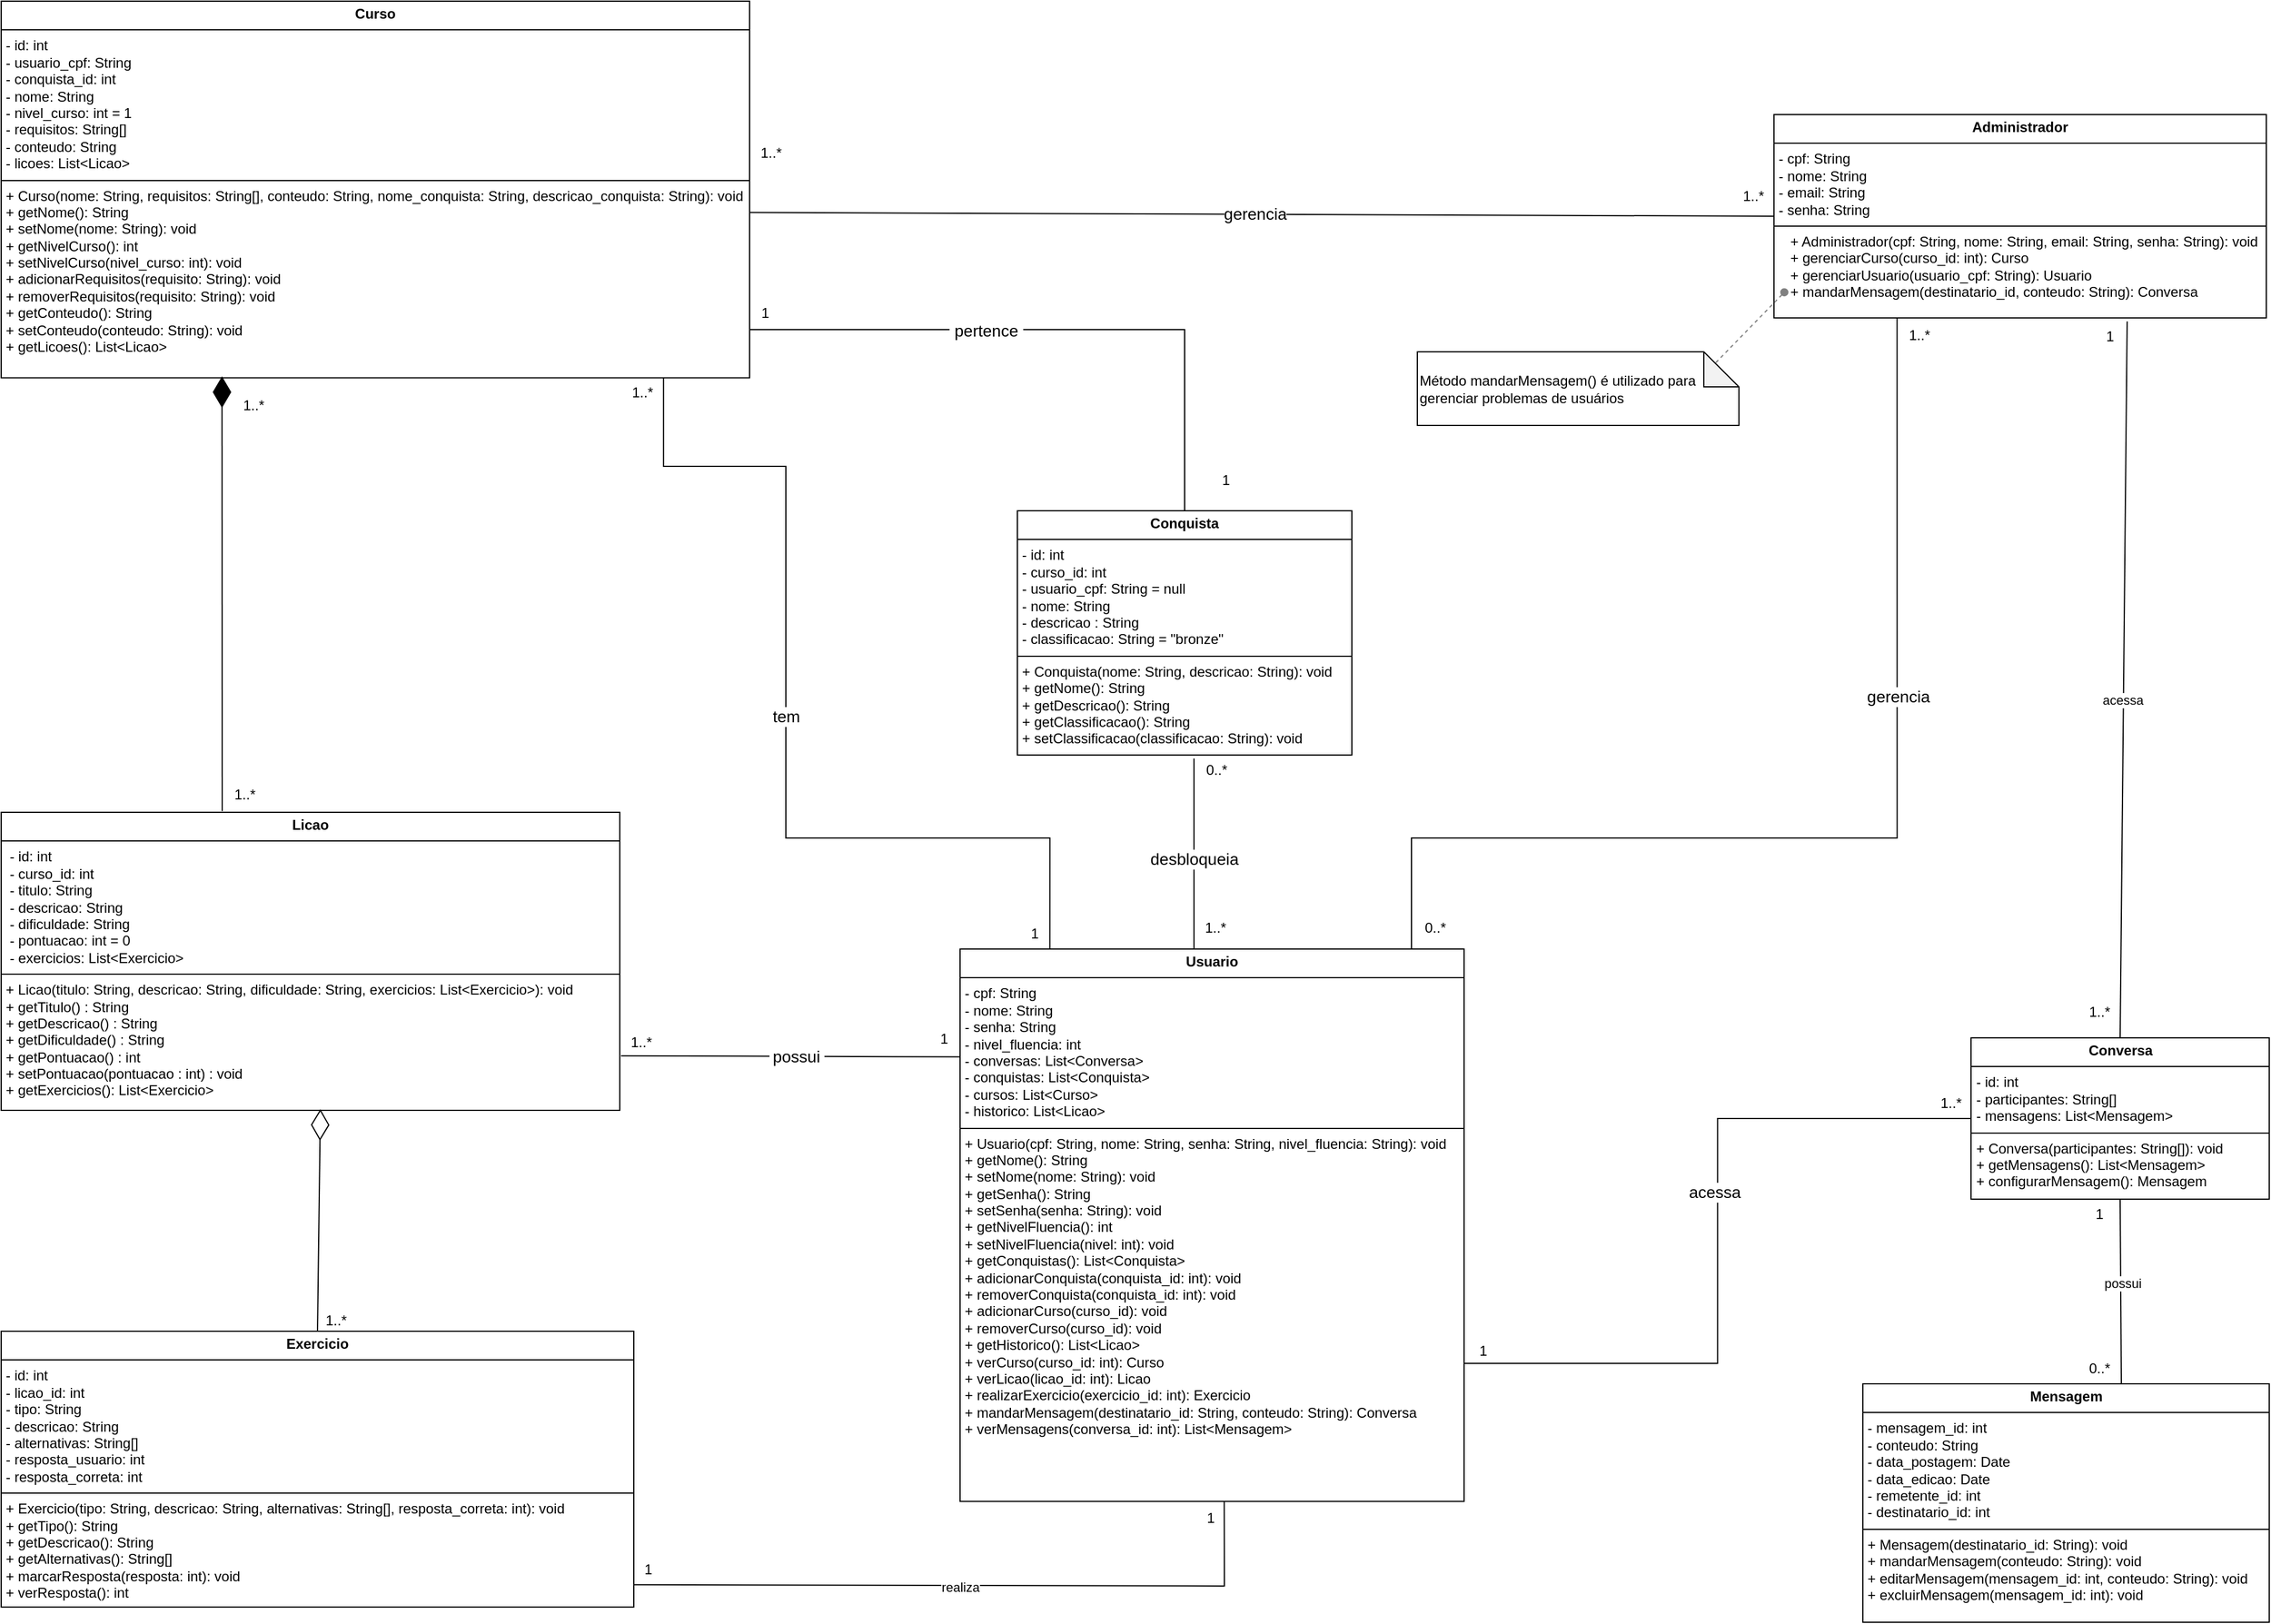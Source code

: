 <mxfile version="24.4.13" type="google">
  <diagram id="C5RBs43oDa-KdzZeNtuy" name="Page-1">
    <mxGraphModel grid="0" page="1" gridSize="10" guides="1" tooltips="1" connect="1" arrows="1" fold="1" pageScale="1" pageWidth="3000" pageHeight="3000" math="0" shadow="0">
      <root>
        <mxCell id="WIyWlLk6GJQsqaUBKTNV-0" />
        <mxCell id="WIyWlLk6GJQsqaUBKTNV-1" parent="WIyWlLk6GJQsqaUBKTNV-0" />
        <mxCell id="g0dUaNiGtpUNUDLyV6Ch-3" value="&lt;p style=&quot;margin:0px;margin-top:4px;text-align:center;&quot;&gt;&lt;b&gt;Exercicio&lt;/b&gt;&lt;/p&gt;&lt;hr size=&quot;1&quot; style=&quot;border-style:solid;&quot;&gt;&lt;p style=&quot;margin:0px;margin-left:4px;&quot;&gt;&lt;span style=&quot;font-family: Arial; background-color: initial;&quot;&gt;- id: int&lt;/span&gt;&lt;/p&gt;&lt;p style=&quot;margin:0px;margin-left:4px;&quot;&gt;&lt;span style=&quot;font-family: Arial; background-color: initial;&quot;&gt;- licao_id: int&lt;/span&gt;&lt;/p&gt;&lt;p style=&quot;margin:0px;margin-left:4px;&quot;&gt;&lt;span style=&quot;font-family: Arial; background-color: initial;&quot;&gt;- tipo: String&lt;/span&gt;&lt;/p&gt;&lt;p style=&quot;margin:0px;margin-left:4px;&quot;&gt;&lt;span style=&quot;font-family: Arial; background-color: initial;&quot;&gt;- descricao: String&lt;/span&gt;&lt;/p&gt;&lt;p style=&quot;margin:0px;margin-left:4px;&quot;&gt;&lt;span style=&quot;font-family: Arial;&quot;&gt;&lt;font style=&quot;font-size: 12px;&quot;&gt;- alternativas: String[]&lt;/font&gt;&lt;/span&gt;&lt;/p&gt;&lt;p style=&quot;margin:0px;margin-left:4px;&quot;&gt;&lt;span style=&quot;font-family: Arial;&quot;&gt;&lt;font style=&quot;font-size: 12px;&quot;&gt;- resposta_usuario: int&lt;/font&gt;&lt;/span&gt;&lt;/p&gt;&lt;p style=&quot;margin:0px;margin-left:4px;&quot;&gt;&lt;span style=&quot;font-family: Arial;&quot;&gt;&lt;font style=&quot;font-size: 12px;&quot;&gt;- resposta_correta: int&lt;/font&gt;&lt;/span&gt;&lt;/p&gt;&lt;hr size=&quot;1&quot; style=&quot;border-style:solid;&quot;&gt;&lt;p style=&quot;margin:0px;margin-left:4px;&quot;&gt;+ Exercicio(tipo: String, descricao: String, alternativas: String[], resposta_correta: int): void&lt;/p&gt;&lt;p style=&quot;margin:0px;margin-left:4px;&quot;&gt;+ getTipo(): String&lt;/p&gt;&lt;p style=&quot;margin:0px;margin-left:4px;&quot;&gt;+ getDescricao(): String&lt;/p&gt;&lt;p style=&quot;margin:0px;margin-left:4px;&quot;&gt;+ getAlternativas(): String[]&lt;/p&gt;&lt;p style=&quot;margin:0px;margin-left:4px;&quot;&gt;+ marcarResposta(resposta: int): void&lt;/p&gt;&lt;p style=&quot;margin:0px;margin-left:4px;&quot;&gt;+ verResposta(): int&lt;/p&gt;" style="verticalAlign=top;align=left;overflow=fill;html=1;whiteSpace=wrap;" vertex="1" parent="WIyWlLk6GJQsqaUBKTNV-1">
          <mxGeometry x="594" y="1591" width="541" height="236" as="geometry" />
        </mxCell>
        <mxCell id="g0dUaNiGtpUNUDLyV6Ch-10" value="&lt;p style=&quot;margin:0px;margin-top:4px;text-align:center;&quot;&gt;&lt;b&gt;Licao&lt;/b&gt;&lt;/p&gt;&lt;hr size=&quot;1&quot; style=&quot;border-style:solid;&quot;&gt;&lt;p style=&quot;margin:0px;margin-left:4px;&quot;&gt;&lt;span style=&quot;background-color: initial;&quot;&gt;&amp;nbsp;- id: int&lt;/span&gt;&lt;/p&gt;&lt;p style=&quot;margin:0px;margin-left:4px;&quot;&gt;&lt;span style=&quot;background-color: initial;&quot;&gt;&amp;nbsp;- curso_id: int&lt;/span&gt;&lt;/p&gt;&lt;p style=&quot;margin:0px;margin-left:4px;&quot;&gt;&lt;span style=&quot;background-color: initial;&quot;&gt;&amp;nbsp;- titulo: String&lt;/span&gt;&lt;br&gt;&lt;/p&gt;&lt;p style=&quot;margin:0px;margin-left:4px;&quot;&gt;&amp;nbsp;- descricao: String&lt;/p&gt;&lt;p style=&quot;margin:0px;margin-left:4px;&quot;&gt;&amp;nbsp;- dificuldade: String&lt;/p&gt;&lt;p style=&quot;margin:0px;margin-left:4px;&quot;&gt;&lt;span style=&quot;background-color: initial;&quot;&gt;&amp;nbsp;-&amp;nbsp;&lt;/span&gt;&lt;span style=&quot;background-color: initial;&quot;&gt;pontuacao: int&lt;/span&gt;&lt;span style=&quot;background-color: initial;&quot;&gt;&amp;nbsp;= 0&lt;/span&gt;&lt;/p&gt;&lt;p style=&quot;margin:0px;margin-left:4px;&quot;&gt;&lt;span style=&quot;background-color: initial;&quot;&gt;&amp;nbsp;- exercicios: List&amp;lt;Exercicio&amp;gt;&lt;/span&gt;&lt;/p&gt;&lt;hr size=&quot;1&quot; style=&quot;border-style:solid;&quot;&gt;&lt;p style=&quot;margin:0px;margin-left:4px;&quot;&gt;+ Licao(titulo: String, descricao: String, dificuldade: String, exercicios: List&amp;lt;Exercicio&amp;gt;): void&lt;/p&gt;&lt;p style=&quot;margin:0px;margin-left:4px;&quot;&gt;&lt;span style=&quot;background-color: initial;&quot;&gt;+ getTitulo() : String&lt;/span&gt;&lt;/p&gt;&lt;p style=&quot;margin:0px;margin-left:4px;&quot;&gt;+ getDescricao() : String&lt;/p&gt;&lt;p style=&quot;margin:0px;margin-left:4px;&quot;&gt;+ getDificuldade() : String&lt;/p&gt;&lt;p style=&quot;margin:0px;margin-left:4px;&quot;&gt;+ getPontuacao() : int&lt;/p&gt;&lt;p style=&quot;margin:0px;margin-left:4px;&quot;&gt;+ setPontuacao(pontuacao : int) : void&amp;nbsp;&lt;/p&gt;&lt;p style=&quot;margin:0px;margin-left:4px;&quot;&gt;+ getExercicios(): List&amp;lt;Exercicio&amp;gt;&lt;/p&gt;" style="verticalAlign=top;align=left;overflow=fill;html=1;whiteSpace=wrap;" vertex="1" parent="WIyWlLk6GJQsqaUBKTNV-1">
          <mxGeometry x="594" y="1147" width="529" height="255" as="geometry" />
        </mxCell>
        <mxCell id="1rHye4AVxo-PGMUvoJVq-13" value="&lt;font style=&quot;font-size: 14px;&quot;&gt;gerencia&lt;/font&gt;" style="endArrow=none;html=1;rounded=0;exitX=0;exitY=0.5;exitDx=0;exitDy=0;entryX=0.997;entryY=0.561;entryDx=0;entryDy=0;entryPerimeter=0;" edge="1" parent="WIyWlLk6GJQsqaUBKTNV-1" source="7JnjimEteklTVl5KDzVy-1" target="uLHPd-WeLsKuOtU__SRb-15">
          <mxGeometry x="0.011" width="50" height="50" relative="1" as="geometry">
            <mxPoint x="875" y="944.5" as="sourcePoint" />
            <mxPoint x="978" y="1080" as="targetPoint" />
            <mxPoint as="offset" />
          </mxGeometry>
        </mxCell>
        <mxCell id="1rHye4AVxo-PGMUvoJVq-21" value="1..*" style="text;html=1;align=center;verticalAlign=middle;resizable=0;points=[];autosize=1;strokeColor=none;fillColor=none;" vertex="1" parent="WIyWlLk6GJQsqaUBKTNV-1">
          <mxGeometry x="862" y="1569" width="36" height="26" as="geometry" />
        </mxCell>
        <mxCell id="1rHye4AVxo-PGMUvoJVq-23" value="1..*" style="text;html=1;align=center;verticalAlign=middle;resizable=0;points=[];autosize=1;strokeColor=none;fillColor=none;" vertex="1" parent="WIyWlLk6GJQsqaUBKTNV-1">
          <mxGeometry x="784" y="1119" width="36" height="26" as="geometry" />
        </mxCell>
        <mxCell id="1rHye4AVxo-PGMUvoJVq-29" value="" style="endArrow=diamondThin;endFill=0;endSize=24;html=1;rounded=0;entryX=0.516;entryY=0.996;entryDx=0;entryDy=0;entryPerimeter=0;exitX=0.5;exitY=0;exitDx=0;exitDy=0;" edge="1" parent="WIyWlLk6GJQsqaUBKTNV-1" source="g0dUaNiGtpUNUDLyV6Ch-3" target="g0dUaNiGtpUNUDLyV6Ch-10">
          <mxGeometry width="160" relative="1" as="geometry">
            <mxPoint x="864.512" y="1594.0" as="sourcePoint" />
            <mxPoint x="861.001" y="1402" as="targetPoint" />
          </mxGeometry>
        </mxCell>
        <mxCell id="1rHye4AVxo-PGMUvoJVq-30" value="&lt;font style=&quot;font-size: 14px;&quot;&gt;desbloqueia&lt;/font&gt;" style="endArrow=none;html=1;rounded=0;" edge="1" parent="WIyWlLk6GJQsqaUBKTNV-1">
          <mxGeometry x="-0.002" width="50" height="50" relative="1" as="geometry">
            <mxPoint x="1614" y="1101" as="sourcePoint" />
            <mxPoint x="1614" y="1273" as="targetPoint" />
            <mxPoint as="offset" />
          </mxGeometry>
        </mxCell>
        <mxCell id="7JnjimEteklTVl5KDzVy-1" value="&lt;p style=&quot;margin:0px;margin-top:4px;text-align:center;&quot;&gt;&lt;b&gt;Administrador&lt;/b&gt;&lt;/p&gt;&lt;hr size=&quot;1&quot; style=&quot;border-style:solid;&quot;&gt;&lt;p style=&quot;margin:0px;margin-left:4px;&quot;&gt;- cpf: String&lt;/p&gt;&lt;p style=&quot;margin:0px;margin-left:4px;&quot;&gt;- nome: String&lt;/p&gt;&lt;p style=&quot;margin:0px;margin-left:4px;&quot;&gt;- email: String&lt;/p&gt;&lt;p style=&quot;margin:0px;margin-left:4px;&quot;&gt;- senha: String&lt;/p&gt;&lt;hr size=&quot;1&quot; style=&quot;border-style:solid;&quot;&gt;&lt;p style=&quot;margin: 0px 0px 0px 4px;&quot;&gt;&amp;nbsp; &amp;nbsp;+ Administrador(cpf: String, nome: String, email: String, senha: String): void&lt;/p&gt;&lt;p style=&quot;margin: 0px 0px 0px 4px;&quot;&gt;&amp;nbsp; &amp;nbsp;+ gerenciarCurso(curso_id: int): Curso&lt;/p&gt;&lt;p style=&quot;margin: 0px 0px 0px 4px;&quot;&gt;&amp;nbsp; &amp;nbsp;+ gerenciarUsuario(usuario_cpf: String): Usuario&lt;/p&gt;&lt;p style=&quot;margin: 0px 0px 0px 4px;&quot;&gt;&amp;nbsp; &amp;nbsp;+ mandarMensagem(destinatario_id, conteudo: String): Conversa&lt;/p&gt;" style="verticalAlign=top;align=left;overflow=fill;html=1;whiteSpace=wrap;" vertex="1" parent="WIyWlLk6GJQsqaUBKTNV-1">
          <mxGeometry x="2110" y="550" width="421" height="174" as="geometry" />
        </mxCell>
        <mxCell id="2bIF035ZwMbnVyKAeLHf-6" value="" style="endArrow=none;html=1;rounded=0;edgeStyle=orthogonalEdgeStyle;exitX=0.25;exitY=0;exitDx=0;exitDy=0;entryX=0.885;entryY=0.997;entryDx=0;entryDy=0;entryPerimeter=0;" edge="1" parent="WIyWlLk6GJQsqaUBKTNV-1" target="uLHPd-WeLsKuOtU__SRb-15">
          <mxGeometry width="50" height="50" relative="1" as="geometry">
            <mxPoint x="1490.75" y="1269" as="sourcePoint" />
            <mxPoint x="1228" y="786" as="targetPoint" />
            <Array as="points">
              <mxPoint x="1491" y="1169" />
              <mxPoint x="1265" y="1169" />
              <mxPoint x="1265" y="851" />
              <mxPoint x="1160" y="851" />
            </Array>
          </mxGeometry>
        </mxCell>
        <mxCell id="7JnjimEteklTVl5KDzVy-3" value="&lt;font style=&quot;font-size: 14px;&quot;&gt;tem&lt;/font&gt;" style="edgeLabel;html=1;align=center;verticalAlign=middle;resizable=0;points=[];" connectable="0" vertex="1" parent="2bIF035ZwMbnVyKAeLHf-6">
          <mxGeometry x="0.043" relative="1" as="geometry">
            <mxPoint as="offset" />
          </mxGeometry>
        </mxCell>
        <mxCell id="rBhNsJNBUn5vqU64XfGX-0" value="" style="endArrow=none;html=1;rounded=0;entryX=0.25;entryY=1;entryDx=0;entryDy=0;edgeStyle=orthogonalEdgeStyle;" edge="1" parent="WIyWlLk6GJQsqaUBKTNV-1" source="JPh94bo6P3sdSknB1-wR-2" target="7JnjimEteklTVl5KDzVy-1">
          <mxGeometry width="50" height="50" relative="1" as="geometry">
            <mxPoint x="1436.038" y="1585.907" as="sourcePoint" />
            <mxPoint x="1542" y="1368" as="targetPoint" />
            <Array as="points">
              <mxPoint x="1800" y="1169" />
              <mxPoint x="2215" y="1169" />
            </Array>
          </mxGeometry>
        </mxCell>
        <mxCell id="JPh94bo6P3sdSknB1-wR-17" value="&lt;font style=&quot;font-size: 14px;&quot;&gt;gerencia&lt;/font&gt;" style="edgeLabel;html=1;align=center;verticalAlign=middle;resizable=0;points=[];" vertex="1" connectable="0" parent="rBhNsJNBUn5vqU64XfGX-0">
          <mxGeometry x="-0.065" y="4" relative="1" as="geometry">
            <mxPoint x="64" y="-117" as="offset" />
          </mxGeometry>
        </mxCell>
        <mxCell id="rBhNsJNBUn5vqU64XfGX-4" value="&lt;p style=&quot;margin:0px;margin-top:4px;text-align:center;&quot;&gt;&lt;b&gt;Mensagem&lt;/b&gt;&lt;/p&gt;&lt;hr size=&quot;1&quot; style=&quot;border-style:solid;&quot;&gt;&lt;p style=&quot;margin:0px;margin-left:4px;&quot;&gt;- mensagem_id: int&lt;/p&gt;&lt;p style=&quot;margin:0px;margin-left:4px;&quot;&gt;- conteudo: String&lt;/p&gt;&lt;p style=&quot;margin:0px;margin-left:4px;&quot;&gt;- data_postagem: Date&lt;/p&gt;&lt;p style=&quot;margin:0px;margin-left:4px;&quot;&gt;- data_edicao: Date&lt;/p&gt;&lt;p style=&quot;margin:0px;margin-left:4px;&quot;&gt;- remetente_id: int&lt;/p&gt;&lt;p style=&quot;margin:0px;margin-left:4px;&quot;&gt;- destinatario_id: int&amp;nbsp;&lt;/p&gt;&lt;hr size=&quot;1&quot; style=&quot;border-style:solid;&quot;&gt;&lt;p style=&quot;margin:0px;margin-left:4px;&quot;&gt;+ Mensagem(destinatario_id: String): void&lt;/p&gt;&lt;p style=&quot;margin:0px;margin-left:4px;&quot;&gt;+ mandarMensagem(conteudo: String): void&lt;/p&gt;&lt;p style=&quot;margin:0px;margin-left:4px;&quot;&gt;+ editarMensagem(mensagem_id: int, conteudo: String): void&lt;/p&gt;&lt;p style=&quot;margin:0px;margin-left:4px;&quot;&gt;+ excluirMensagem(mensagem_id: int): void&lt;/p&gt;" style="verticalAlign=top;align=left;overflow=fill;html=1;whiteSpace=wrap;" vertex="1" parent="WIyWlLk6GJQsqaUBKTNV-1">
          <mxGeometry x="2186" y="1636" width="347.5" height="204" as="geometry" />
        </mxCell>
        <mxCell id="rBhNsJNBUn5vqU64XfGX-5" value="" style="endArrow=none;html=1;rounded=0;exitX=0;exitY=0.5;exitDx=0;exitDy=0;entryX=1;entryY=0.75;entryDx=0;entryDy=0;edgeStyle=orthogonalEdgeStyle;" edge="1" parent="WIyWlLk6GJQsqaUBKTNV-1" source="JPh94bo6P3sdSknB1-wR-27" target="JPh94bo6P3sdSknB1-wR-2">
          <mxGeometry width="50" height="50" relative="1" as="geometry">
            <mxPoint x="1717" y="1735" as="sourcePoint" />
            <mxPoint x="1433.0" y="1772.402" as="targetPoint" />
          </mxGeometry>
        </mxCell>
        <mxCell id="rBhNsJNBUn5vqU64XfGX-6" value="&lt;font style=&quot;font-size: 14px;&quot;&gt;&amp;nbsp;acessa&amp;nbsp;&lt;/font&gt;" style="edgeLabel;html=1;align=center;verticalAlign=middle;resizable=0;points=[];" connectable="0" vertex="1" parent="rBhNsJNBUn5vqU64XfGX-5">
          <mxGeometry x="-0.132" y="-3" relative="1" as="geometry">
            <mxPoint as="offset" />
          </mxGeometry>
        </mxCell>
        <mxCell id="rBhNsJNBUn5vqU64XfGX-8" value="1..*" style="text;html=1;align=center;verticalAlign=middle;resizable=0;points=[];autosize=1;strokeColor=none;fillColor=none;" vertex="1" parent="WIyWlLk6GJQsqaUBKTNV-1">
          <mxGeometry x="2242.5" y="1383" width="36" height="26" as="geometry" />
        </mxCell>
        <mxCell id="JPh94bo6P3sdSknB1-wR-6" value="" style="endArrow=none;html=1;rounded=0;entryX=0.002;entryY=0.022;entryDx=0;entryDy=0;exitX=1.002;exitY=0.817;exitDx=0;exitDy=0;entryPerimeter=0;exitPerimeter=0;" edge="1" parent="WIyWlLk6GJQsqaUBKTNV-1" source="g0dUaNiGtpUNUDLyV6Ch-10">
          <mxGeometry width="50" height="50" relative="1" as="geometry">
            <mxPoint x="1114.14" y="1355" as="sourcePoint" />
            <mxPoint x="1414.002" y="1356.285" as="targetPoint" />
          </mxGeometry>
        </mxCell>
        <mxCell id="JPh94bo6P3sdSknB1-wR-7" value="&amp;nbsp;&lt;font style=&quot;font-size: 14px;&quot;&gt;possui&amp;nbsp;&lt;/font&gt;" style="edgeLabel;html=1;align=center;verticalAlign=middle;resizable=0;points=[];" vertex="1" connectable="0" parent="JPh94bo6P3sdSknB1-wR-6">
          <mxGeometry x="0.031" relative="1" as="geometry">
            <mxPoint as="offset" />
          </mxGeometry>
        </mxCell>
        <mxCell id="JPh94bo6P3sdSknB1-wR-12" value="1..*" style="text;html=1;align=center;verticalAlign=middle;resizable=0;points=[];autosize=1;strokeColor=none;fillColor=none;" vertex="1" parent="WIyWlLk6GJQsqaUBKTNV-1">
          <mxGeometry x="1123" y="1331" width="36" height="26" as="geometry" />
        </mxCell>
        <mxCell id="JPh94bo6P3sdSknB1-wR-13" value="1" style="text;html=1;align=center;verticalAlign=middle;resizable=0;points=[];autosize=1;strokeColor=none;fillColor=none;" vertex="1" parent="WIyWlLk6GJQsqaUBKTNV-1">
          <mxGeometry x="1134" y="1782" width="25" height="26" as="geometry" />
        </mxCell>
        <mxCell id="JPh94bo6P3sdSknB1-wR-16" value="" style="endArrow=none;html=1;rounded=0;entryX=0.5;entryY=0;entryDx=0;entryDy=0;edgeStyle=orthogonalEdgeStyle;" edge="1" parent="WIyWlLk6GJQsqaUBKTNV-1" source="uLHPd-WeLsKuOtU__SRb-15" target="uLHPd-WeLsKuOtU__SRb-13">
          <mxGeometry width="50" height="50" relative="1" as="geometry">
            <mxPoint x="2040" y="1439" as="sourcePoint" />
            <mxPoint x="2090" y="1389" as="targetPoint" />
            <Array as="points">
              <mxPoint x="1606" y="734" />
            </Array>
          </mxGeometry>
        </mxCell>
        <mxCell id="JPh94bo6P3sdSknB1-wR-18" value="&lt;font style=&quot;font-size: 14px;&quot;&gt;&amp;nbsp;pertence&amp;nbsp;&lt;/font&gt;" style="edgeLabel;html=1;align=center;verticalAlign=middle;resizable=0;points=[];" vertex="1" connectable="0" parent="JPh94bo6P3sdSknB1-wR-16">
          <mxGeometry x="0.091" y="-1" relative="1" as="geometry">
            <mxPoint x="-86" as="offset" />
          </mxGeometry>
        </mxCell>
        <mxCell id="JPh94bo6P3sdSknB1-wR-19" value="Método mandarMensagem() é utilizado para gerenciar problemas de usuários" style="shape=note;whiteSpace=wrap;html=1;backgroundOutline=1;darkOpacity=0.05;align=left;" vertex="1" parent="WIyWlLk6GJQsqaUBKTNV-1">
          <mxGeometry x="1805" y="753" width="275" height="63" as="geometry" />
        </mxCell>
        <mxCell id="JPh94bo6P3sdSknB1-wR-20" value="" style="endArrow=none;dashed=1;html=1;rounded=0;startArrow=oval;startFill=1;strokeColor=#808080;entryX=0.924;entryY=0.166;entryDx=0;entryDy=0;entryPerimeter=0;exitX=0.021;exitY=0.874;exitDx=0;exitDy=0;exitPerimeter=0;" edge="1" parent="WIyWlLk6GJQsqaUBKTNV-1" source="7JnjimEteklTVl5KDzVy-1" target="JPh94bo6P3sdSknB1-wR-19">
          <mxGeometry width="50" height="50" relative="1" as="geometry">
            <mxPoint x="2076" y="1029" as="sourcePoint" />
            <mxPoint x="2338" y="1144" as="targetPoint" />
          </mxGeometry>
        </mxCell>
        <mxCell id="JPh94bo6P3sdSknB1-wR-23" value="" style="endArrow=none;html=1;rounded=0;exitX=0.5;exitY=0;exitDx=0;exitDy=0;" edge="1" parent="WIyWlLk6GJQsqaUBKTNV-1" source="JPh94bo6P3sdSknB1-wR-27">
          <mxGeometry width="50" height="50" relative="1" as="geometry">
            <mxPoint x="2426" y="1171" as="sourcePoint" />
            <mxPoint x="2412" y="727" as="targetPoint" />
          </mxGeometry>
        </mxCell>
        <mxCell id="JPh94bo6P3sdSknB1-wR-36" value="acessa" style="edgeLabel;html=1;align=center;verticalAlign=middle;resizable=0;points=[];" vertex="1" connectable="0" parent="JPh94bo6P3sdSknB1-wR-23">
          <mxGeometry x="-0.057" y="1" relative="1" as="geometry">
            <mxPoint as="offset" />
          </mxGeometry>
        </mxCell>
        <mxCell id="JPh94bo6P3sdSknB1-wR-27" value="&lt;p style=&quot;margin:0px;margin-top:4px;text-align:center;&quot;&gt;&lt;b&gt;Conversa&lt;/b&gt;&lt;/p&gt;&lt;hr size=&quot;1&quot; style=&quot;border-style:solid;&quot;&gt;&lt;p style=&quot;margin:0px;margin-left:4px;&quot;&gt;- id: int&lt;/p&gt;&lt;p style=&quot;margin:0px;margin-left:4px;&quot;&gt;- participantes: String[]&lt;/p&gt;&lt;p style=&quot;margin:0px;margin-left:4px;&quot;&gt;- mensagens: List&amp;lt;Mensagem&amp;gt;&lt;/p&gt;&lt;hr size=&quot;1&quot; style=&quot;border-style:solid;&quot;&gt;&lt;p style=&quot;margin:0px;margin-left:4px;&quot;&gt;+ Conversa(participantes: String[]): void&lt;/p&gt;&lt;p style=&quot;margin:0px;margin-left:4px;&quot;&gt;+ getMensagens(): List&amp;lt;Mensagem&amp;gt;&lt;/p&gt;&lt;p style=&quot;margin:0px;margin-left:4px;&quot;&gt;+ configurarMensagem(): Mensagem&amp;nbsp;&lt;/p&gt;" style="verticalAlign=top;align=left;overflow=fill;html=1;whiteSpace=wrap;" vertex="1" parent="WIyWlLk6GJQsqaUBKTNV-1">
          <mxGeometry x="2278.5" y="1340" width="255" height="138" as="geometry" />
        </mxCell>
        <mxCell id="JPh94bo6P3sdSknB1-wR-28" value="" style="endArrow=none;html=1;rounded=0;exitX=0.5;exitY=1;exitDx=0;exitDy=0;entryX=0.636;entryY=-0.001;entryDx=0;entryDy=0;entryPerimeter=0;" edge="1" parent="WIyWlLk6GJQsqaUBKTNV-1" source="JPh94bo6P3sdSknB1-wR-27" target="rBhNsJNBUn5vqU64XfGX-4">
          <mxGeometry width="50" height="50" relative="1" as="geometry">
            <mxPoint x="2320.26" y="1697.94" as="sourcePoint" />
            <mxPoint x="2366" y="1870" as="targetPoint" />
          </mxGeometry>
        </mxCell>
        <mxCell id="JPh94bo6P3sdSknB1-wR-37" value="possui" style="edgeLabel;html=1;align=center;verticalAlign=middle;resizable=0;points=[];" vertex="1" connectable="0" parent="JPh94bo6P3sdSknB1-wR-28">
          <mxGeometry x="-0.089" y="1" relative="1" as="geometry">
            <mxPoint as="offset" />
          </mxGeometry>
        </mxCell>
        <mxCell id="JPh94bo6P3sdSknB1-wR-29" value="1..*" style="text;html=1;align=center;verticalAlign=middle;resizable=0;points=[];autosize=1;strokeColor=none;fillColor=none;" vertex="1" parent="WIyWlLk6GJQsqaUBKTNV-1">
          <mxGeometry x="2369.54" y="1305" width="36" height="26" as="geometry" />
        </mxCell>
        <mxCell id="JPh94bo6P3sdSknB1-wR-30" value="1" style="text;html=1;align=center;verticalAlign=middle;resizable=0;points=[];autosize=1;strokeColor=none;fillColor=none;" vertex="1" parent="WIyWlLk6GJQsqaUBKTNV-1">
          <mxGeometry x="2375.04" y="1478" width="25" height="26" as="geometry" />
        </mxCell>
        <mxCell id="JPh94bo6P3sdSknB1-wR-31" value="0..*" style="text;html=1;align=center;verticalAlign=middle;resizable=0;points=[];autosize=1;strokeColor=none;fillColor=none;" vertex="1" parent="WIyWlLk6GJQsqaUBKTNV-1">
          <mxGeometry x="2369.54" y="1610" width="36" height="26" as="geometry" />
        </mxCell>
        <mxCell id="tBdCodrpyupjnHiMKDGL-2" value="" style="group" connectable="0" vertex="1" parent="WIyWlLk6GJQsqaUBKTNV-1">
          <mxGeometry x="1418" y="889" width="331" height="209" as="geometry" />
        </mxCell>
        <mxCell id="uLHPd-WeLsKuOtU__SRb-13" value="&lt;p style=&quot;margin:0px;margin-top:4px;text-align:center;&quot;&gt;&lt;b&gt;Conquista&lt;/b&gt;&lt;/p&gt;&lt;hr size=&quot;1&quot; style=&quot;border-style:solid;&quot;&gt;&lt;p style=&quot;margin:0px;margin-left:4px;&quot;&gt;- id: int&lt;/p&gt;&lt;p style=&quot;margin:0px;margin-left:4px;&quot;&gt;- curso_id: int&lt;/p&gt;&lt;p style=&quot;margin:0px;margin-left:4px;&quot;&gt;- usuario_cpf: String = null&lt;/p&gt;&lt;p style=&quot;margin:0px;margin-left:4px;&quot;&gt;&lt;span style=&quot;background-color: initial;&quot;&gt;- nome:&amp;nbsp;&lt;/span&gt;&lt;span style=&quot;background-color: initial;&quot;&gt;String&lt;/span&gt;&lt;/p&gt;&lt;p style=&quot;margin:0px;margin-left:4px;&quot;&gt;- descricao :&amp;nbsp;&lt;span style=&quot;background-color: initial;&quot;&gt;String&lt;/span&gt;&lt;/p&gt;&lt;p style=&quot;margin:0px;margin-left:4px;&quot;&gt;&lt;span style=&quot;background-color: initial;&quot;&gt;- classificacao: String = &quot;bronze&quot;&lt;/span&gt;&lt;/p&gt;&lt;hr size=&quot;1&quot; style=&quot;border-style:solid;&quot;&gt;&lt;p style=&quot;margin:0px;margin-left:4px;&quot;&gt;+ Conquista(nome: String, descricao: String): void&lt;/p&gt;&lt;p style=&quot;margin:0px;margin-left:4px;&quot;&gt;+ getNome(): String&lt;/p&gt;&lt;p style=&quot;margin:0px;margin-left:4px;&quot;&gt;+ getDescricao(): String&lt;/p&gt;&lt;p style=&quot;margin:0px;margin-left:4px;&quot;&gt;&lt;span style=&quot;background-color: initial;&quot;&gt;+ getClassificacao(): String&lt;/span&gt;&lt;br&gt;&lt;/p&gt;&lt;p style=&quot;margin:0px;margin-left:4px;&quot;&gt;+ setClassificacao(classificacao: String): void&lt;/p&gt;&lt;p style=&quot;margin:0px;margin-left:4px;&quot;&gt;&lt;br&gt;&lt;/p&gt;" style="verticalAlign=top;align=left;overflow=fill;html=1;whiteSpace=wrap;" vertex="1" parent="tBdCodrpyupjnHiMKDGL-2">
          <mxGeometry x="45" width="286" height="209" as="geometry" />
        </mxCell>
        <mxCell id="tBdCodrpyupjnHiMKDGL-3" value="" style="group" connectable="0" vertex="1" parent="WIyWlLk6GJQsqaUBKTNV-1">
          <mxGeometry x="594" y="453" width="676" height="373" as="geometry" />
        </mxCell>
        <mxCell id="uLHPd-WeLsKuOtU__SRb-15" value="&lt;p style=&quot;margin:0px;margin-top:4px;text-align:center;&quot;&gt;&lt;b&gt;Curso&lt;/b&gt;&lt;/p&gt;&lt;hr size=&quot;1&quot; style=&quot;border-style:solid;&quot;&gt;&lt;p style=&quot;margin:0px;margin-left:4px;&quot;&gt;- id: int&lt;/p&gt;&lt;p style=&quot;margin:0px;margin-left:4px;&quot;&gt;- usuario_cpf: String&lt;/p&gt;&lt;p style=&quot;margin:0px;margin-left:4px;&quot;&gt;- conquista_id: int&lt;/p&gt;&lt;p style=&quot;margin:0px;margin-left:4px;&quot;&gt;- nome: String&lt;/p&gt;&lt;p style=&quot;margin:0px;margin-left:4px;&quot;&gt;- nivel_curso: int = 1&lt;/p&gt;&lt;p style=&quot;margin:0px;margin-left:4px;&quot;&gt;- requisitos: String[]&lt;/p&gt;&lt;p style=&quot;margin:0px;margin-left:4px;&quot;&gt;- conteudo: String&lt;/p&gt;&lt;p style=&quot;margin:0px;margin-left:4px;&quot;&gt;- licoes: List&amp;lt;Licao&amp;gt;&lt;/p&gt;&lt;hr size=&quot;1&quot; style=&quot;border-style:solid;&quot;&gt;&lt;p style=&quot;margin:0px;margin-left:4px;&quot;&gt;+ Curso(nome: String, requisitos: String[], conteudo: String, nome_conquista: String, descricao_conquista: String): void&lt;/p&gt;&lt;p style=&quot;margin:0px;margin-left:4px;&quot;&gt;+ getNome(): String&lt;/p&gt;&lt;p style=&quot;margin:0px;margin-left:4px;&quot;&gt;+ setNome(nome: String): void&lt;br&gt;&lt;/p&gt;&lt;p style=&quot;margin:0px;margin-left:4px;&quot;&gt;+ getNivelCurso(): int&lt;/p&gt;&lt;p style=&quot;margin:0px;margin-left:4px;&quot;&gt;+ setNivelCurso(nivel_curso: int): void&lt;/p&gt;&lt;p style=&quot;margin:0px;margin-left:4px;&quot;&gt;+ adicionarRequisitos(requisito: String): void&lt;/p&gt;&lt;p style=&quot;margin:0px;margin-left:4px;&quot;&gt;+ removerRequisitos(requisito: String): void&lt;/p&gt;&lt;p style=&quot;margin:0px;margin-left:4px;&quot;&gt;+ getConteudo(): String&lt;/p&gt;&lt;p style=&quot;margin:0px;margin-left:4px;&quot;&gt;+ setConteudo(conteudo: String): void&lt;/p&gt;&lt;p style=&quot;margin:0px;margin-left:4px;&quot;&gt;+ getLicoes(): List&amp;lt;Licao&amp;gt;&lt;/p&gt;" style="verticalAlign=top;align=left;overflow=fill;html=1;whiteSpace=wrap;" vertex="1" parent="tBdCodrpyupjnHiMKDGL-3">
          <mxGeometry width="640" height="322.261" as="geometry" />
        </mxCell>
        <mxCell id="1rHye4AVxo-PGMUvoJVq-26" value="1..&lt;span style=&quot;background-color: initial;&quot;&gt;*&lt;/span&gt;" style="text;html=1;align=center;verticalAlign=middle;resizable=0;points=[];autosize=1;strokeColor=none;fillColor=none;" vertex="1" parent="tBdCodrpyupjnHiMKDGL-3">
          <mxGeometry x="640" y="116.562" width="36" height="26" as="geometry" />
        </mxCell>
        <mxCell id="2bIF035ZwMbnVyKAeLHf-9" value="1..*" style="text;html=1;align=center;verticalAlign=middle;whiteSpace=wrap;rounded=0;" vertex="1" parent="tBdCodrpyupjnHiMKDGL-3">
          <mxGeometry x="186" y="325.004" width="60" height="41.14" as="geometry" />
        </mxCell>
        <mxCell id="1rHye4AVxo-PGMUvoJVq-34" value="" style="endArrow=diamondThin;endFill=1;endSize=24;html=1;rounded=0;exitX=0.5;exitY=0;exitDx=0;exitDy=0;entryX=0.231;entryY=0.996;entryDx=0;entryDy=0;entryPerimeter=0;" edge="1" parent="tBdCodrpyupjnHiMKDGL-3">
          <mxGeometry width="160" relative="1" as="geometry">
            <mxPoint x="189" y="693.03" as="sourcePoint" />
            <mxPoint x="188.84" y="320.972" as="targetPoint" />
          </mxGeometry>
        </mxCell>
        <mxCell id="tBdCodrpyupjnHiMKDGL-4" value="" style="group" connectable="0" vertex="1" parent="WIyWlLk6GJQsqaUBKTNV-1">
          <mxGeometry x="1416" y="1233" width="498" height="511" as="geometry" />
        </mxCell>
        <mxCell id="1rHye4AVxo-PGMUvoJVq-45" value="1" style="text;html=1;align=center;verticalAlign=middle;resizable=0;points=[];autosize=1;strokeColor=none;fillColor=none;" vertex="1" parent="tBdCodrpyupjnHiMKDGL-4">
          <mxGeometry x="15" y="177.531" width="25" height="26" as="geometry" />
        </mxCell>
        <mxCell id="2bIF035ZwMbnVyKAeLHf-8" value="1" style="text;html=1;align=center;verticalAlign=middle;whiteSpace=wrap;rounded=0;" vertex="1" parent="tBdCodrpyupjnHiMKDGL-4">
          <mxGeometry x="32" width="60" height="35.986" as="geometry" />
        </mxCell>
        <mxCell id="rBhNsJNBUn5vqU64XfGX-7" value="1" style="text;html=1;align=center;verticalAlign=middle;resizable=0;points=[];autosize=1;strokeColor=none;fillColor=none;" vertex="1" parent="tBdCodrpyupjnHiMKDGL-4">
          <mxGeometry x="432" y="361.996" width="25" height="26" as="geometry" />
        </mxCell>
        <mxCell id="JPh94bo6P3sdSknB1-wR-2" value="&lt;p style=&quot;margin:0px;margin-top:4px;text-align:center;&quot;&gt;&lt;b&gt;Usuario&lt;/b&gt;&lt;/p&gt;&lt;hr size=&quot;1&quot; style=&quot;border-style:solid;&quot;&gt;&lt;p style=&quot;margin:0px;margin-left:4px;&quot;&gt;- cpf: String&lt;/p&gt;&lt;p style=&quot;margin:0px;margin-left:4px;&quot;&gt;- nome: String&lt;/p&gt;&lt;p style=&quot;margin:0px;margin-left:4px;&quot;&gt;- senha: String&lt;/p&gt;&lt;p style=&quot;margin:0px;margin-left:4px;&quot;&gt;- nivel_fluencia: int&lt;/p&gt;&lt;p style=&quot;margin:0px;margin-left:4px;&quot;&gt;- conversas: List&amp;lt;Conversa&amp;gt;&lt;/p&gt;&lt;p style=&quot;margin:0px;margin-left:4px;&quot;&gt;- conquistas: List&amp;lt;Conquista&amp;gt;&lt;/p&gt;&lt;p style=&quot;margin:0px;margin-left:4px;&quot;&gt;- cursos: List&amp;lt;Curso&amp;gt;&lt;br&gt;&lt;/p&gt;&lt;p style=&quot;margin:0px;margin-left:4px;&quot;&gt;- historico: List&amp;lt;Licao&amp;gt;&lt;/p&gt;&lt;hr size=&quot;1&quot; style=&quot;border-style:solid;&quot;&gt;&lt;p style=&quot;margin:0px;margin-left:4px;&quot;&gt;+ Usuario(cpf: String, nome: String, senha: String, nivel_fluencia: String): void&lt;/p&gt;&lt;p style=&quot;margin:0px;margin-left:4px;&quot;&gt;+ getNome(): String&lt;/p&gt;&lt;p style=&quot;margin:0px;margin-left:4px;&quot;&gt;+ setNome(nome: String): void&lt;/p&gt;&lt;p style=&quot;margin:0px;margin-left:4px;&quot;&gt;+ getSenha(): String&lt;/p&gt;&lt;p style=&quot;margin:0px;margin-left:4px;&quot;&gt;+ setSenha(senha: String): void&lt;/p&gt;&lt;p style=&quot;margin:0px;margin-left:4px;&quot;&gt;+ getNivelFluencia(): int&lt;/p&gt;&lt;p style=&quot;margin:0px;margin-left:4px;&quot;&gt;+ setNivelFluencia(nivel: int): void&lt;/p&gt;&lt;p style=&quot;margin:0px;margin-left:4px;&quot;&gt;+ getConquistas(): List&amp;lt;Conquista&amp;gt;&lt;/p&gt;&lt;p style=&quot;margin:0px;margin-left:4px;&quot;&gt;+ adicionarConquista(conquista_id: int): void&lt;/p&gt;&lt;p style=&quot;margin:0px;margin-left:4px;&quot;&gt;+ removerConquista(conquista_id: int): void&lt;/p&gt;&lt;p style=&quot;margin:0px;margin-left:4px;&quot;&gt;+ adicionarCurso(curso_id): void&lt;/p&gt;&lt;p style=&quot;margin:0px;margin-left:4px;&quot;&gt;+ removerCurso(curso_id): void&lt;/p&gt;&lt;p style=&quot;margin:0px;margin-left:4px;&quot;&gt;+ getHistorico(): List&amp;lt;Licao&amp;gt;&lt;/p&gt;&lt;p style=&quot;margin:0px;margin-left:4px;&quot;&gt;+ verCurso(curso_id: int): Curso&lt;/p&gt;&lt;p style=&quot;margin:0px;margin-left:4px;&quot;&gt;+ verLicao(licao_id: int): Licao&lt;/p&gt;&lt;p style=&quot;margin:0px;margin-left:4px;&quot;&gt;+ realizarExercicio(exercicio_id: int): Exercicio&lt;/p&gt;&lt;p style=&quot;margin:0px;margin-left:4px;&quot;&gt;+ mandarMensagem(destinatario_id: String, conteudo: String): Conversa&lt;/p&gt;&lt;p style=&quot;margin:0px;margin-left:4px;&quot;&gt;+ verMensagens(conversa_id: int): List&amp;lt;Mensagem&amp;gt;&lt;/p&gt;" style="verticalAlign=middle;align=left;overflow=fill;html=1;whiteSpace=wrap;" vertex="1" parent="tBdCodrpyupjnHiMKDGL-4">
          <mxGeometry x="-2" y="30.997" width="431" height="472.615" as="geometry" />
        </mxCell>
        <mxCell id="1rHye4AVxo-PGMUvoJVq-15" value="0..*" style="text;html=1;align=center;verticalAlign=middle;resizable=0;points=[];autosize=1;strokeColor=none;fillColor=none;" vertex="1" parent="tBdCodrpyupjnHiMKDGL-4">
          <mxGeometry x="386" y="0.0" width="36" height="26" as="geometry" />
        </mxCell>
        <mxCell id="rBhNsJNBUn5vqU64XfGX-3" value="1..&lt;span style=&quot;background-color: initial;&quot;&gt;*&lt;/span&gt;" style="text;html=1;align=center;verticalAlign=middle;resizable=0;points=[];autosize=1;strokeColor=none;fillColor=none;" vertex="1" parent="tBdCodrpyupjnHiMKDGL-4">
          <mxGeometry x="198" y="0.002" width="36" height="26" as="geometry" />
        </mxCell>
        <mxCell id="1rHye4AVxo-PGMUvoJVq-16" value="0..*" style="text;html=1;align=center;verticalAlign=middle;resizable=0;points=[];autosize=1;strokeColor=none;fillColor=none;" vertex="1" parent="WIyWlLk6GJQsqaUBKTNV-1">
          <mxGeometry x="1615" y="1098" width="36" height="26" as="geometry" />
        </mxCell>
        <mxCell id="tBdCodrpyupjnHiMKDGL-5" value="" style="endArrow=none;html=1;rounded=0;entryX=1;entryY=0.919;entryDx=0;entryDy=0;exitX=0.524;exitY=1;exitDx=0;exitDy=0;exitPerimeter=0;entryPerimeter=0;" edge="1" parent="WIyWlLk6GJQsqaUBKTNV-1" source="JPh94bo6P3sdSknB1-wR-2" target="g0dUaNiGtpUNUDLyV6Ch-3">
          <mxGeometry width="50" height="50" relative="1" as="geometry">
            <mxPoint x="1590" y="1802" as="sourcePoint" />
            <mxPoint x="1135" y="1795.0" as="targetPoint" />
            <Array as="points">
              <mxPoint x="1640" y="1809" />
            </Array>
          </mxGeometry>
        </mxCell>
        <mxCell id="tBdCodrpyupjnHiMKDGL-14" value="realiza" style="edgeLabel;html=1;align=center;verticalAlign=middle;resizable=0;points=[];" connectable="0" vertex="1" parent="tBdCodrpyupjnHiMKDGL-5">
          <mxGeometry x="0.036" y="1" relative="1" as="geometry">
            <mxPoint as="offset" />
          </mxGeometry>
        </mxCell>
        <mxCell id="JPh94bo6P3sdSknB1-wR-9" value="1" style="text;html=1;align=center;verticalAlign=middle;resizable=0;points=[];autosize=1;strokeColor=none;fillColor=none;" vertex="1" parent="WIyWlLk6GJQsqaUBKTNV-1">
          <mxGeometry x="1387" y="1328" width="25" height="26" as="geometry" />
        </mxCell>
        <mxCell id="JPh94bo6P3sdSknB1-wR-14" value="1" style="text;html=1;align=center;verticalAlign=middle;resizable=0;points=[];autosize=1;strokeColor=none;fillColor=none;" vertex="1" parent="WIyWlLk6GJQsqaUBKTNV-1">
          <mxGeometry x="1615" y="1738.002" width="25" height="26" as="geometry" />
        </mxCell>
        <mxCell id="tBdCodrpyupjnHiMKDGL-7" value="1" style="text;html=1;align=center;verticalAlign=middle;resizable=0;points=[];autosize=1;strokeColor=none;fillColor=none;" vertex="1" parent="WIyWlLk6GJQsqaUBKTNV-1">
          <mxGeometry x="2384" y="727" width="25" height="26" as="geometry" />
        </mxCell>
        <mxCell id="tBdCodrpyupjnHiMKDGL-8" value="1..*" style="text;html=1;align=center;verticalAlign=middle;resizable=0;points=[];autosize=1;strokeColor=none;fillColor=none;" vertex="1" parent="WIyWlLk6GJQsqaUBKTNV-1">
          <mxGeometry x="2074" y="607" width="36" height="26" as="geometry" />
        </mxCell>
        <mxCell id="JPh94bo6P3sdSknB1-wR-32" value="1..*" style="text;html=1;align=center;verticalAlign=middle;resizable=0;points=[];autosize=1;strokeColor=none;fillColor=none;" vertex="1" parent="WIyWlLk6GJQsqaUBKTNV-1">
          <mxGeometry x="1124" y="775" width="36" height="26" as="geometry" />
        </mxCell>
        <mxCell id="JPh94bo6P3sdSknB1-wR-33" value="1" style="text;html=1;align=center;verticalAlign=middle;resizable=0;points=[];autosize=1;strokeColor=none;fillColor=none;" vertex="1" parent="WIyWlLk6GJQsqaUBKTNV-1">
          <mxGeometry x="1234" y="707" width="25" height="26" as="geometry" />
        </mxCell>
        <mxCell id="JPh94bo6P3sdSknB1-wR-34" value="1" style="text;html=1;align=center;verticalAlign=middle;resizable=0;points=[];autosize=1;strokeColor=none;fillColor=none;" vertex="1" parent="WIyWlLk6GJQsqaUBKTNV-1">
          <mxGeometry x="1628" y="850" width="25" height="26" as="geometry" />
        </mxCell>
        <mxCell id="JPh94bo6P3sdSknB1-wR-35" value="1..*" style="text;html=1;align=center;verticalAlign=middle;resizable=0;points=[];autosize=1;strokeColor=none;fillColor=none;" vertex="1" parent="WIyWlLk6GJQsqaUBKTNV-1">
          <mxGeometry x="2216" y="726" width="36" height="26" as="geometry" />
        </mxCell>
      </root>
    </mxGraphModel>
  </diagram>
</mxfile>
